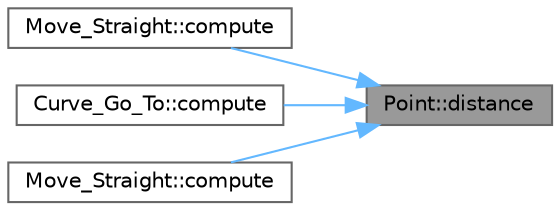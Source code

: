 digraph "Point::distance"
{
 // LATEX_PDF_SIZE
  bgcolor="transparent";
  edge [fontname=Helvetica,fontsize=10,labelfontname=Helvetica,labelfontsize=10];
  node [fontname=Helvetica,fontsize=10,shape=box,height=0.2,width=0.4];
  rankdir="RL";
  Node1 [id="Node000001",label="Point::distance",height=0.2,width=0.4,color="gray40", fillcolor="grey60", style="filled", fontcolor="black",tooltip=" "];
  Node1 -> Node2 [id="edge4_Node000001_Node000002",dir="back",color="steelblue1",style="solid",tooltip=" "];
  Node2 [id="Node000002",label="Move_Straight::compute",height=0.2,width=0.4,color="grey40", fillcolor="white", style="filled",URL="$class_move___straight.html#aadb8854e89a22e60c6372cbaa8bfdf23",tooltip=" "];
  Node1 -> Node3 [id="edge5_Node000001_Node000003",dir="back",color="steelblue1",style="solid",tooltip=" "];
  Node3 [id="Node000003",label="Curve_Go_To::compute",height=0.2,width=0.4,color="grey40", fillcolor="white", style="filled",URL="$class_curve___go___to.html#a228d1f488c158accde1282de43eec5ba",tooltip=" "];
  Node1 -> Node4 [id="edge6_Node000001_Node000004",dir="back",color="steelblue1",style="solid",tooltip=" "];
  Node4 [id="Node000004",label="Move_Straight::compute",height=0.2,width=0.4,color="grey40", fillcolor="white", style="filled",URL="$class_move___straight.html#a83b75453abe7e277efb121e1ace890e6",tooltip=" "];
}

